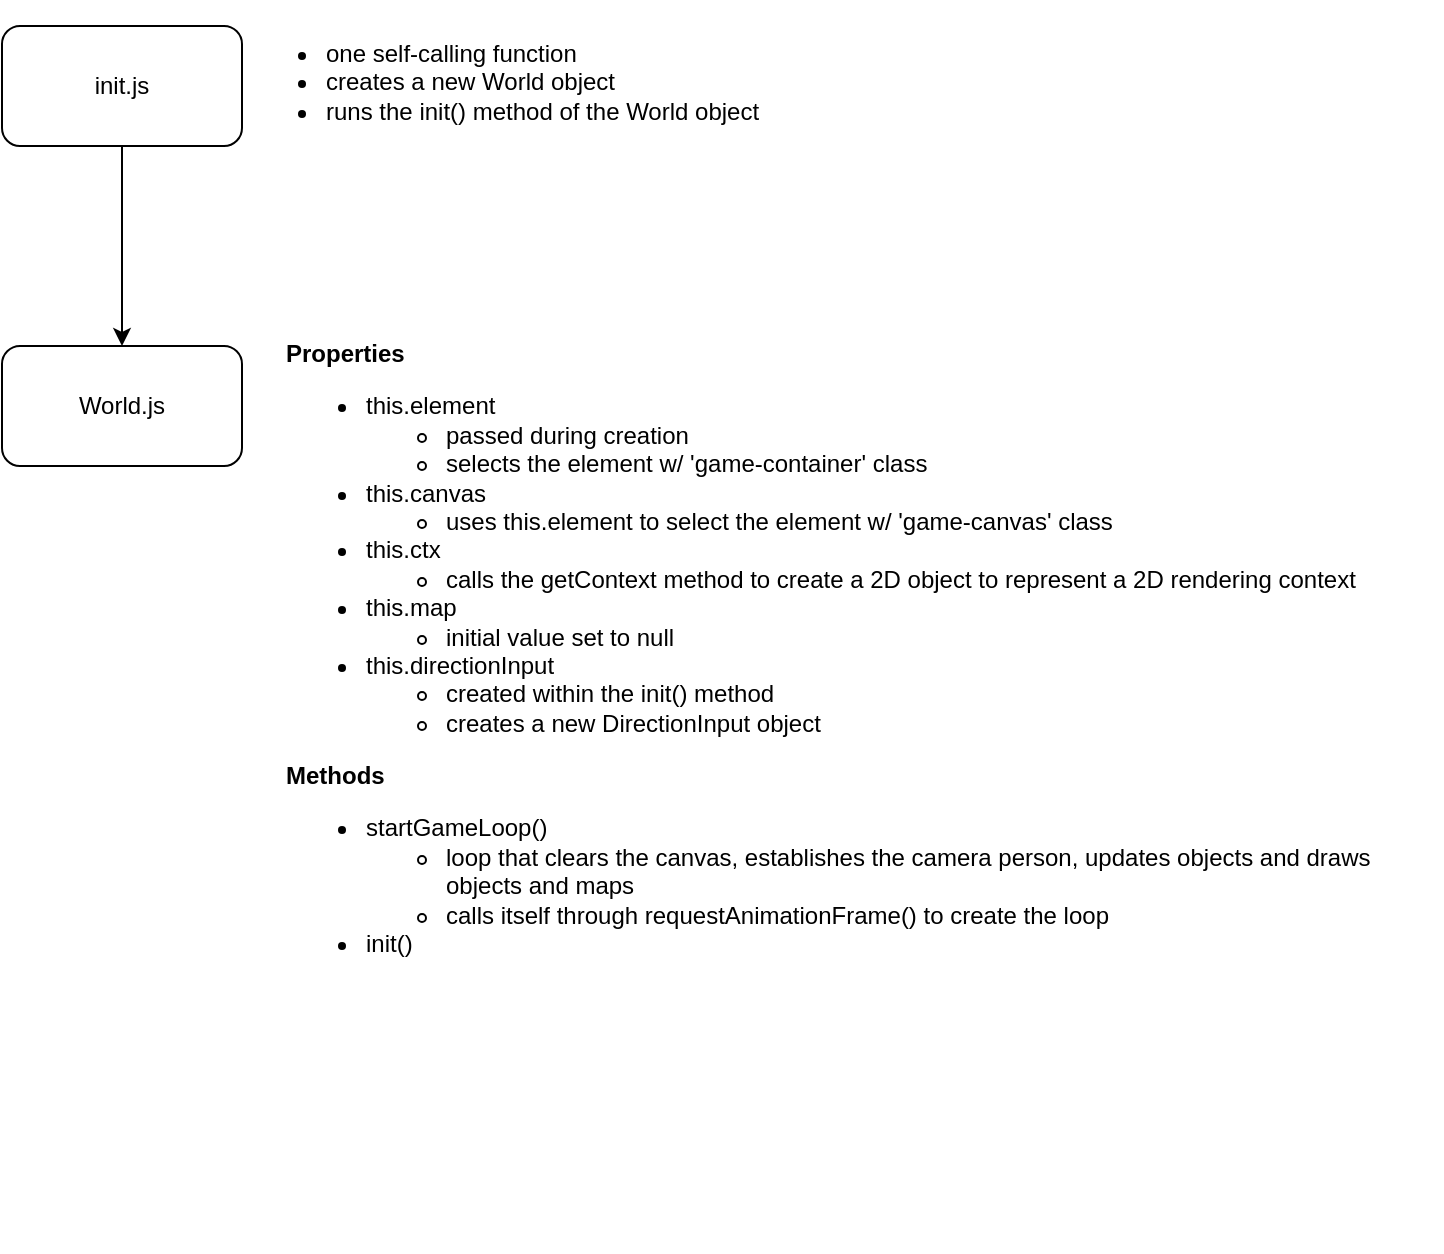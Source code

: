 <mxfile version="20.2.8" type="github">
  <diagram id="XdCzGxcUaP8d4rbetWeQ" name="Page-1">
    <mxGraphModel dx="780" dy="1144" grid="1" gridSize="10" guides="1" tooltips="1" connect="1" arrows="1" fold="1" page="1" pageScale="1" pageWidth="850" pageHeight="1100" math="0" shadow="0">
      <root>
        <mxCell id="0" />
        <mxCell id="1" parent="0" />
        <mxCell id="21So4gmTSkQ54xxVftuY-4" style="edgeStyle=orthogonalEdgeStyle;rounded=0;orthogonalLoop=1;jettySize=auto;html=1;exitX=0.5;exitY=1;exitDx=0;exitDy=0;entryX=0.5;entryY=0;entryDx=0;entryDy=0;" edge="1" parent="1" source="21So4gmTSkQ54xxVftuY-1" target="21So4gmTSkQ54xxVftuY-5">
          <mxGeometry relative="1" as="geometry">
            <mxPoint x="180" y="240" as="targetPoint" />
          </mxGeometry>
        </mxCell>
        <mxCell id="21So4gmTSkQ54xxVftuY-1" value="init.js" style="rounded=1;whiteSpace=wrap;html=1;" vertex="1" parent="1">
          <mxGeometry x="120" y="80" width="120" height="60" as="geometry" />
        </mxCell>
        <UserObject label="&lt;ul&gt;&lt;li&gt;one self-calling function&lt;/li&gt;&lt;li&gt;creates a new World object&lt;/li&gt;&lt;li style=&quot;&quot;&gt;runs the init() method of the World object&lt;/li&gt;&lt;/ul&gt;" placeholders="1" name="Variable" id="21So4gmTSkQ54xxVftuY-3">
          <mxCell style="text;html=1;strokeColor=none;fillColor=none;align=left;verticalAlign=top;whiteSpace=wrap;overflow=hidden;horizontal=1;" vertex="1" parent="1">
            <mxGeometry x="240" y="67.5" width="290" height="85" as="geometry" />
          </mxCell>
        </UserObject>
        <mxCell id="21So4gmTSkQ54xxVftuY-5" value="World.js" style="rounded=1;whiteSpace=wrap;html=1;" vertex="1" parent="1">
          <mxGeometry x="120" y="240" width="120" height="60" as="geometry" />
        </mxCell>
        <UserObject label="&lt;b&gt;Properties&lt;/b&gt;&lt;br&gt;&lt;ul&gt;&lt;li&gt;this.element&lt;/li&gt;&lt;ul&gt;&lt;li&gt;passed during creation&lt;/li&gt;&lt;li&gt;selects the element w/ &#39;game-container&#39; class&lt;/li&gt;&lt;/ul&gt;&lt;li&gt;this.canvas&amp;nbsp;&lt;/li&gt;&lt;ul&gt;&lt;li&gt;uses this.element to select the element w/ &#39;game-canvas&#39; class&lt;/li&gt;&lt;/ul&gt;&lt;li&gt;this.ctx&amp;nbsp;&lt;/li&gt;&lt;ul&gt;&lt;li&gt;calls the getContext method to create a 2D object to represent a 2D rendering context&lt;/li&gt;&lt;/ul&gt;&lt;li&gt;this.map&amp;nbsp;&lt;/li&gt;&lt;ul&gt;&lt;li&gt;initial value set to null&lt;/li&gt;&lt;/ul&gt;&lt;li&gt;this.directionInput&lt;/li&gt;&lt;ul&gt;&lt;li&gt;created within the init() method&lt;/li&gt;&lt;li&gt;creates a new DirectionInput object&lt;/li&gt;&lt;/ul&gt;&lt;/ul&gt;&lt;div&gt;&lt;b&gt;Methods&lt;/b&gt;&lt;/div&gt;&lt;div&gt;&lt;ul&gt;&lt;li&gt;startGameLoop()&lt;/li&gt;&lt;ul&gt;&lt;li&gt;loop that clears the canvas, establishes the camera person, updates objects and draws objects and maps&lt;/li&gt;&lt;li&gt;calls itself through requestAnimationFrame() to create the loop&lt;/li&gt;&lt;/ul&gt;&lt;li&gt;init()&lt;/li&gt;&lt;/ul&gt;&lt;/div&gt;" placeholders="1" name="Variable" id="21So4gmTSkQ54xxVftuY-7">
          <mxCell style="text;html=1;strokeColor=none;fillColor=none;align=left;verticalAlign=top;whiteSpace=wrap;overflow=hidden;" vertex="1" parent="1">
            <mxGeometry x="260" y="230" width="580" height="460" as="geometry" />
          </mxCell>
        </UserObject>
      </root>
    </mxGraphModel>
  </diagram>
</mxfile>
